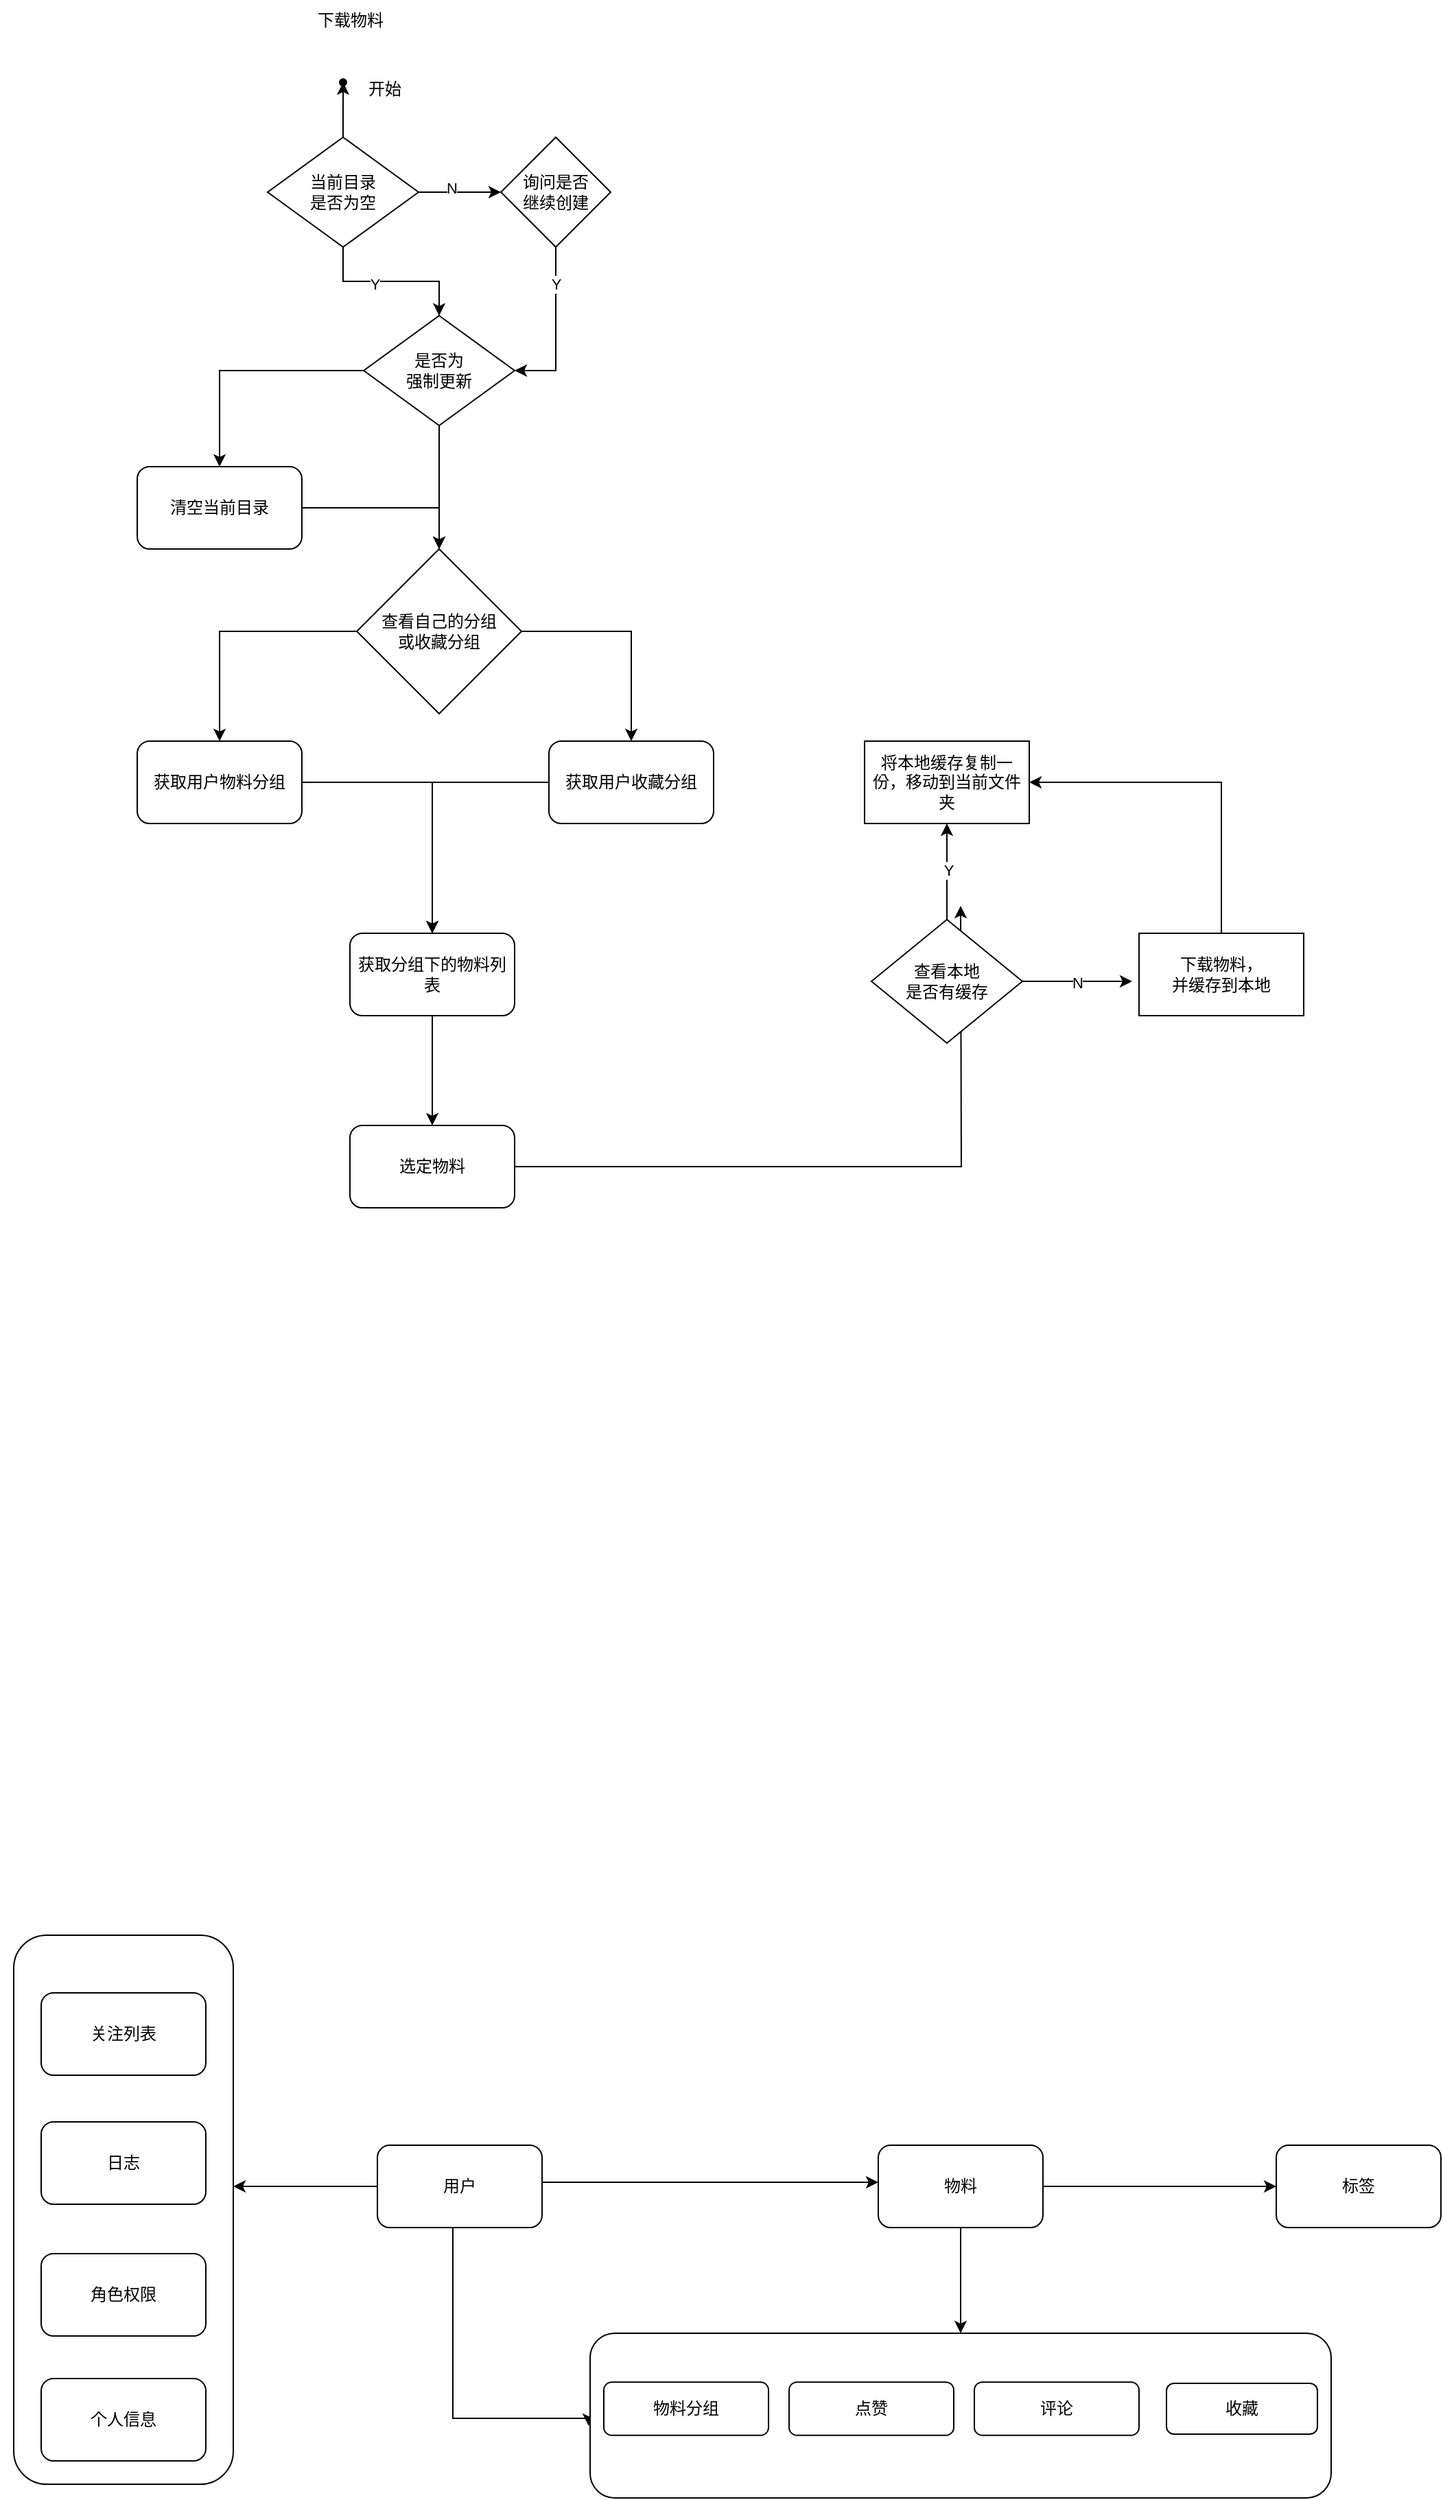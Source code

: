 <mxfile version="21.2.1" type="github">
  <diagram name="第 1 页" id="iro97GxwS_xEUklSWrAa">
    <mxGraphModel dx="2405" dy="1017" grid="1" gridSize="10" guides="1" tooltips="1" connect="1" arrows="1" fold="1" page="1" pageScale="1" pageWidth="827" pageHeight="1169" math="0" shadow="0">
      <root>
        <mxCell id="0" />
        <mxCell id="1" parent="0" />
        <mxCell id="gQOjVRHfvQnSekosGZ7e-61" value="" style="edgeStyle=orthogonalEdgeStyle;rounded=0;orthogonalLoop=1;jettySize=auto;html=1;" parent="1" source="gQOjVRHfvQnSekosGZ7e-65" target="gQOjVRHfvQnSekosGZ7e-66" edge="1">
          <mxGeometry relative="1" as="geometry" />
        </mxCell>
        <mxCell id="gQOjVRHfvQnSekosGZ7e-62" value="" style="edgeStyle=orthogonalEdgeStyle;rounded=0;orthogonalLoop=1;jettySize=auto;html=1;" parent="1" source="gQOjVRHfvQnSekosGZ7e-65" target="gQOjVRHfvQnSekosGZ7e-70" edge="1">
          <mxGeometry relative="1" as="geometry" />
        </mxCell>
        <mxCell id="BW6OdtowjOMbBxcRFkvH-1" value="N" style="edgeLabel;html=1;align=center;verticalAlign=middle;resizable=0;points=[];" parent="gQOjVRHfvQnSekosGZ7e-62" vertex="1" connectable="0">
          <mxGeometry x="-0.208" y="3" relative="1" as="geometry">
            <mxPoint as="offset" />
          </mxGeometry>
        </mxCell>
        <mxCell id="gQOjVRHfvQnSekosGZ7e-63" value="" style="edgeStyle=orthogonalEdgeStyle;rounded=0;orthogonalLoop=1;jettySize=auto;html=1;" parent="1" source="gQOjVRHfvQnSekosGZ7e-65" target="gQOjVRHfvQnSekosGZ7e-72" edge="1">
          <mxGeometry relative="1" as="geometry" />
        </mxCell>
        <mxCell id="gQOjVRHfvQnSekosGZ7e-64" value="Y" style="edgeLabel;html=1;align=center;verticalAlign=middle;resizable=0;points=[];" parent="gQOjVRHfvQnSekosGZ7e-63" vertex="1" connectable="0">
          <mxGeometry x="-0.201" y="-2" relative="1" as="geometry">
            <mxPoint as="offset" />
          </mxGeometry>
        </mxCell>
        <mxCell id="gQOjVRHfvQnSekosGZ7e-65" value="当前目录&lt;br&gt;是否为空" style="rhombus;whiteSpace=wrap;html=1;" parent="1" vertex="1">
          <mxGeometry x="45" y="780" width="110" height="80" as="geometry" />
        </mxCell>
        <mxCell id="gQOjVRHfvQnSekosGZ7e-66" value="" style="shape=waypoint;sketch=0;size=6;pointerEvents=1;points=[];fillColor=default;resizable=0;rotatable=0;perimeter=centerPerimeter;snapToPoint=1;" parent="1" vertex="1">
          <mxGeometry x="90" y="730" width="20" height="20" as="geometry" />
        </mxCell>
        <mxCell id="gQOjVRHfvQnSekosGZ7e-67" value="开始" style="text;html=1;align=center;verticalAlign=middle;resizable=0;points=[];autosize=1;strokeColor=none;fillColor=none;" parent="1" vertex="1">
          <mxGeometry x="105" y="730" width="50" height="30" as="geometry" />
        </mxCell>
        <mxCell id="gQOjVRHfvQnSekosGZ7e-68" style="edgeStyle=orthogonalEdgeStyle;rounded=0;orthogonalLoop=1;jettySize=auto;html=1;entryX=1;entryY=0.5;entryDx=0;entryDy=0;" parent="1" source="gQOjVRHfvQnSekosGZ7e-70" target="gQOjVRHfvQnSekosGZ7e-72" edge="1">
          <mxGeometry relative="1" as="geometry">
            <Array as="points">
              <mxPoint x="255" y="950" />
            </Array>
          </mxGeometry>
        </mxCell>
        <mxCell id="gQOjVRHfvQnSekosGZ7e-69" value="Y" style="edgeLabel;html=1;align=center;verticalAlign=middle;resizable=0;points=[];" parent="gQOjVRHfvQnSekosGZ7e-68" vertex="1" connectable="0">
          <mxGeometry x="-0.553" relative="1" as="geometry">
            <mxPoint as="offset" />
          </mxGeometry>
        </mxCell>
        <mxCell id="gQOjVRHfvQnSekosGZ7e-70" value="询问是否&lt;br&gt;继续创建" style="rhombus;whiteSpace=wrap;html=1;" parent="1" vertex="1">
          <mxGeometry x="215" y="780" width="80" height="80" as="geometry" />
        </mxCell>
        <mxCell id="dsMFC22zUSBMerJbWZYc-4" style="edgeStyle=orthogonalEdgeStyle;rounded=0;orthogonalLoop=1;jettySize=auto;html=1;exitX=0;exitY=0.5;exitDx=0;exitDy=0;entryX=0.5;entryY=0;entryDx=0;entryDy=0;" edge="1" parent="1" source="gQOjVRHfvQnSekosGZ7e-72" target="gQOjVRHfvQnSekosGZ7e-74">
          <mxGeometry relative="1" as="geometry" />
        </mxCell>
        <mxCell id="dsMFC22zUSBMerJbWZYc-6" value="" style="edgeStyle=orthogonalEdgeStyle;rounded=0;orthogonalLoop=1;jettySize=auto;html=1;" edge="1" parent="1" source="gQOjVRHfvQnSekosGZ7e-72" target="dsMFC22zUSBMerJbWZYc-5">
          <mxGeometry relative="1" as="geometry" />
        </mxCell>
        <mxCell id="gQOjVRHfvQnSekosGZ7e-72" value="是否为&lt;br&gt;强制更新" style="rhombus;whiteSpace=wrap;html=1;" parent="1" vertex="1">
          <mxGeometry x="115" y="910" width="110" height="80" as="geometry" />
        </mxCell>
        <mxCell id="dsMFC22zUSBMerJbWZYc-8" style="edgeStyle=orthogonalEdgeStyle;rounded=0;orthogonalLoop=1;jettySize=auto;html=1;entryX=0.5;entryY=0;entryDx=0;entryDy=0;" edge="1" parent="1" source="gQOjVRHfvQnSekosGZ7e-74" target="dsMFC22zUSBMerJbWZYc-5">
          <mxGeometry relative="1" as="geometry" />
        </mxCell>
        <mxCell id="gQOjVRHfvQnSekosGZ7e-74" value="清空当前目录" style="rounded=1;whiteSpace=wrap;html=1;" parent="1" vertex="1">
          <mxGeometry x="-50" y="1020" width="120" height="60" as="geometry" />
        </mxCell>
        <mxCell id="dsMFC22zUSBMerJbWZYc-23" style="edgeStyle=orthogonalEdgeStyle;rounded=0;orthogonalLoop=1;jettySize=auto;html=1;" edge="1" parent="1" source="gQOjVRHfvQnSekosGZ7e-76" target="dsMFC22zUSBMerJbWZYc-19">
          <mxGeometry relative="1" as="geometry" />
        </mxCell>
        <mxCell id="gQOjVRHfvQnSekosGZ7e-76" value="获取用户物料分组" style="rounded=1;whiteSpace=wrap;html=1;" parent="1" vertex="1">
          <mxGeometry x="-50" y="1220" width="120" height="60" as="geometry" />
        </mxCell>
        <mxCell id="gQOjVRHfvQnSekosGZ7e-79" value="" style="edgeStyle=orthogonalEdgeStyle;rounded=0;orthogonalLoop=1;jettySize=auto;html=1;" parent="1" source="gQOjVRHfvQnSekosGZ7e-80" edge="1">
          <mxGeometry relative="1" as="geometry">
            <mxPoint x="550" y="1340.0" as="targetPoint" />
          </mxGeometry>
        </mxCell>
        <mxCell id="gQOjVRHfvQnSekosGZ7e-80" value="选定物料" style="rounded=1;whiteSpace=wrap;html=1;" parent="1" vertex="1">
          <mxGeometry x="105" y="1500" width="120" height="60" as="geometry" />
        </mxCell>
        <mxCell id="gQOjVRHfvQnSekosGZ7e-85" value="下载物料" style="text;html=1;align=center;verticalAlign=middle;resizable=0;points=[];autosize=1;strokeColor=none;fillColor=none;" parent="1" vertex="1">
          <mxGeometry x="70" y="680" width="70" height="30" as="geometry" />
        </mxCell>
        <mxCell id="gQOjVRHfvQnSekosGZ7e-90" value="N" style="edgeStyle=orthogonalEdgeStyle;rounded=0;orthogonalLoop=1;jettySize=auto;html=1;" parent="1" source="gQOjVRHfvQnSekosGZ7e-87" edge="1">
          <mxGeometry relative="1" as="geometry">
            <mxPoint x="675" y="1395" as="targetPoint" />
          </mxGeometry>
        </mxCell>
        <mxCell id="gQOjVRHfvQnSekosGZ7e-92" value="" style="edgeStyle=orthogonalEdgeStyle;rounded=0;orthogonalLoop=1;jettySize=auto;html=1;" parent="1" source="gQOjVRHfvQnSekosGZ7e-87" target="gQOjVRHfvQnSekosGZ7e-91" edge="1">
          <mxGeometry relative="1" as="geometry" />
        </mxCell>
        <mxCell id="gQOjVRHfvQnSekosGZ7e-93" value="Y" style="edgeLabel;html=1;align=center;verticalAlign=middle;resizable=0;points=[];" parent="gQOjVRHfvQnSekosGZ7e-92" vertex="1" connectable="0">
          <mxGeometry x="0.043" y="-1" relative="1" as="geometry">
            <mxPoint as="offset" />
          </mxGeometry>
        </mxCell>
        <mxCell id="gQOjVRHfvQnSekosGZ7e-87" value="查看本地&lt;br&gt;是否有缓存" style="rhombus;whiteSpace=wrap;html=1;" parent="1" vertex="1">
          <mxGeometry x="485" y="1350" width="110" height="90" as="geometry" />
        </mxCell>
        <mxCell id="gQOjVRHfvQnSekosGZ7e-91" value="将本地缓存复制一份，移动到当前文件夹" style="whiteSpace=wrap;html=1;" parent="1" vertex="1">
          <mxGeometry x="480" y="1220" width="120" height="60" as="geometry" />
        </mxCell>
        <mxCell id="gQOjVRHfvQnSekosGZ7e-96" style="edgeStyle=orthogonalEdgeStyle;rounded=0;orthogonalLoop=1;jettySize=auto;html=1;entryX=1;entryY=0.5;entryDx=0;entryDy=0;" parent="1" source="gQOjVRHfvQnSekosGZ7e-95" target="gQOjVRHfvQnSekosGZ7e-91" edge="1">
          <mxGeometry relative="1" as="geometry">
            <Array as="points">
              <mxPoint x="740" y="1250" />
            </Array>
          </mxGeometry>
        </mxCell>
        <mxCell id="gQOjVRHfvQnSekosGZ7e-95" value="下载物料，&lt;br style=&quot;border-color: var(--border-color);&quot;&gt;并缓存到本地" style="whiteSpace=wrap;html=1;" parent="1" vertex="1">
          <mxGeometry x="680" y="1360" width="120" height="60" as="geometry" />
        </mxCell>
        <mxCell id="DM6NUEkE_TzlCO-Vfbn1-55" value="" style="group" parent="1" vertex="1" connectable="0">
          <mxGeometry x="-150" y="1520" width="160" height="470" as="geometry" />
        </mxCell>
        <mxCell id="DM6NUEkE_TzlCO-Vfbn1-53" value="" style="rounded=1;whiteSpace=wrap;html=1;" parent="DM6NUEkE_TzlCO-Vfbn1-55" vertex="1">
          <mxGeometry x="10" y="570" width="160" height="400" as="geometry" />
        </mxCell>
        <mxCell id="DM6NUEkE_TzlCO-Vfbn1-10" value="个人信息" style="whiteSpace=wrap;html=1;rounded=1;" parent="DM6NUEkE_TzlCO-Vfbn1-55" vertex="1">
          <mxGeometry x="30" y="893" width="120" height="60" as="geometry" />
        </mxCell>
        <mxCell id="DM6NUEkE_TzlCO-Vfbn1-14" value="角色权限" style="rounded=1;whiteSpace=wrap;html=1;" parent="DM6NUEkE_TzlCO-Vfbn1-55" vertex="1">
          <mxGeometry x="30" y="802" width="120" height="60" as="geometry" />
        </mxCell>
        <mxCell id="DM6NUEkE_TzlCO-Vfbn1-16" value="关注列表" style="rounded=1;whiteSpace=wrap;html=1;" parent="DM6NUEkE_TzlCO-Vfbn1-55" vertex="1">
          <mxGeometry x="30" y="612" width="120" height="60" as="geometry" />
        </mxCell>
        <mxCell id="DM6NUEkE_TzlCO-Vfbn1-20" value="日志" style="rounded=1;whiteSpace=wrap;html=1;" parent="DM6NUEkE_TzlCO-Vfbn1-55" vertex="1">
          <mxGeometry x="30" y="706" width="120" height="60" as="geometry" />
        </mxCell>
        <mxCell id="DM6NUEkE_TzlCO-Vfbn1-13" value="" style="edgeStyle=orthogonalEdgeStyle;rounded=0;orthogonalLoop=1;jettySize=auto;html=1;" parent="1" source="DM6NUEkE_TzlCO-Vfbn1-8" target="DM6NUEkE_TzlCO-Vfbn1-12" edge="1">
          <mxGeometry relative="1" as="geometry">
            <Array as="points">
              <mxPoint x="280" y="2270" />
              <mxPoint x="280" y="2270" />
            </Array>
          </mxGeometry>
        </mxCell>
        <mxCell id="DM6NUEkE_TzlCO-Vfbn1-51" style="edgeStyle=orthogonalEdgeStyle;rounded=0;orthogonalLoop=1;jettySize=auto;html=1;entryX=-0.002;entryY=0.562;entryDx=0;entryDy=0;entryPerimeter=0;" parent="1" source="DM6NUEkE_TzlCO-Vfbn1-8" target="DM6NUEkE_TzlCO-Vfbn1-48" edge="1">
          <mxGeometry relative="1" as="geometry">
            <Array as="points">
              <mxPoint x="180" y="2442" />
            </Array>
          </mxGeometry>
        </mxCell>
        <mxCell id="DM6NUEkE_TzlCO-Vfbn1-59" style="edgeStyle=orthogonalEdgeStyle;rounded=0;orthogonalLoop=1;jettySize=auto;html=1;" parent="1" source="DM6NUEkE_TzlCO-Vfbn1-8" edge="1">
          <mxGeometry relative="1" as="geometry">
            <mxPoint x="20" y="2273" as="targetPoint" />
          </mxGeometry>
        </mxCell>
        <mxCell id="DM6NUEkE_TzlCO-Vfbn1-8" value="用户" style="rounded=1;whiteSpace=wrap;html=1;" parent="1" vertex="1">
          <mxGeometry x="125" y="2243" width="120" height="60" as="geometry" />
        </mxCell>
        <mxCell id="DM6NUEkE_TzlCO-Vfbn1-52" style="edgeStyle=orthogonalEdgeStyle;rounded=0;orthogonalLoop=1;jettySize=auto;html=1;entryX=0;entryY=0.5;entryDx=0;entryDy=0;" parent="1" source="DM6NUEkE_TzlCO-Vfbn1-12" target="DM6NUEkE_TzlCO-Vfbn1-21" edge="1">
          <mxGeometry relative="1" as="geometry" />
        </mxCell>
        <mxCell id="DM6NUEkE_TzlCO-Vfbn1-61" style="edgeStyle=orthogonalEdgeStyle;rounded=0;orthogonalLoop=1;jettySize=auto;html=1;" parent="1" source="DM6NUEkE_TzlCO-Vfbn1-12" target="DM6NUEkE_TzlCO-Vfbn1-48" edge="1">
          <mxGeometry relative="1" as="geometry" />
        </mxCell>
        <mxCell id="DM6NUEkE_TzlCO-Vfbn1-12" value="物料" style="whiteSpace=wrap;html=1;rounded=1;" parent="1" vertex="1">
          <mxGeometry x="490" y="2243" width="120" height="60" as="geometry" />
        </mxCell>
        <mxCell id="DM6NUEkE_TzlCO-Vfbn1-21" value="标签" style="rounded=1;whiteSpace=wrap;html=1;" parent="1" vertex="1">
          <mxGeometry x="780" y="2243" width="120" height="60" as="geometry" />
        </mxCell>
        <mxCell id="DM6NUEkE_TzlCO-Vfbn1-49" value="" style="group" parent="1" vertex="1" connectable="0">
          <mxGeometry x="280" y="2380" width="540" height="120" as="geometry" />
        </mxCell>
        <mxCell id="DM6NUEkE_TzlCO-Vfbn1-48" value="" style="rounded=1;whiteSpace=wrap;html=1;container=1;" parent="DM6NUEkE_TzlCO-Vfbn1-49" vertex="1">
          <mxGeometry width="540" height="120" as="geometry" />
        </mxCell>
        <mxCell id="DM6NUEkE_TzlCO-Vfbn1-60" value="收藏" style="rounded=1;whiteSpace=wrap;html=1;" parent="DM6NUEkE_TzlCO-Vfbn1-48" vertex="1">
          <mxGeometry x="420" y="36.5" width="110" height="37" as="geometry" />
        </mxCell>
        <mxCell id="DM6NUEkE_TzlCO-Vfbn1-18" value="点赞" style="rounded=1;whiteSpace=wrap;html=1;" parent="DM6NUEkE_TzlCO-Vfbn1-49" vertex="1">
          <mxGeometry x="145" y="35.588" width="120" height="38.824" as="geometry" />
        </mxCell>
        <mxCell id="DM6NUEkE_TzlCO-Vfbn1-39" value="评论" style="rounded=1;whiteSpace=wrap;html=1;" parent="DM6NUEkE_TzlCO-Vfbn1-49" vertex="1">
          <mxGeometry x="280" y="35.588" width="120" height="38.824" as="geometry" />
        </mxCell>
        <mxCell id="DM6NUEkE_TzlCO-Vfbn1-45" value="物料分组" style="rounded=1;whiteSpace=wrap;html=1;" parent="DM6NUEkE_TzlCO-Vfbn1-49" vertex="1">
          <mxGeometry x="10" y="35.588" width="120" height="38.824" as="geometry" />
        </mxCell>
        <mxCell id="dsMFC22zUSBMerJbWZYc-16" style="edgeStyle=orthogonalEdgeStyle;rounded=0;orthogonalLoop=1;jettySize=auto;html=1;entryX=0.5;entryY=0;entryDx=0;entryDy=0;" edge="1" parent="1" source="dsMFC22zUSBMerJbWZYc-5" target="gQOjVRHfvQnSekosGZ7e-76">
          <mxGeometry relative="1" as="geometry" />
        </mxCell>
        <mxCell id="dsMFC22zUSBMerJbWZYc-20" style="edgeStyle=orthogonalEdgeStyle;rounded=0;orthogonalLoop=1;jettySize=auto;html=1;entryX=0.5;entryY=0;entryDx=0;entryDy=0;" edge="1" parent="1" source="dsMFC22zUSBMerJbWZYc-5" target="dsMFC22zUSBMerJbWZYc-18">
          <mxGeometry relative="1" as="geometry" />
        </mxCell>
        <mxCell id="dsMFC22zUSBMerJbWZYc-5" value="查看自己的分组&lt;br&gt;或收藏分组" style="rhombus;whiteSpace=wrap;html=1;" vertex="1" parent="1">
          <mxGeometry x="110" y="1080" width="120" height="120" as="geometry" />
        </mxCell>
        <mxCell id="dsMFC22zUSBMerJbWZYc-24" style="edgeStyle=orthogonalEdgeStyle;rounded=0;orthogonalLoop=1;jettySize=auto;html=1;entryX=0.5;entryY=0;entryDx=0;entryDy=0;" edge="1" parent="1" source="dsMFC22zUSBMerJbWZYc-18" target="dsMFC22zUSBMerJbWZYc-19">
          <mxGeometry relative="1" as="geometry" />
        </mxCell>
        <mxCell id="dsMFC22zUSBMerJbWZYc-18" value="获取用户收藏分组" style="rounded=1;whiteSpace=wrap;html=1;" vertex="1" parent="1">
          <mxGeometry x="250" y="1220" width="120" height="60" as="geometry" />
        </mxCell>
        <mxCell id="dsMFC22zUSBMerJbWZYc-25" value="" style="edgeStyle=orthogonalEdgeStyle;rounded=0;orthogonalLoop=1;jettySize=auto;html=1;" edge="1" parent="1" source="dsMFC22zUSBMerJbWZYc-19" target="gQOjVRHfvQnSekosGZ7e-80">
          <mxGeometry relative="1" as="geometry" />
        </mxCell>
        <mxCell id="dsMFC22zUSBMerJbWZYc-19" value="获取分组下的物料列表" style="rounded=1;whiteSpace=wrap;html=1;" vertex="1" parent="1">
          <mxGeometry x="105" y="1360" width="120" height="60" as="geometry" />
        </mxCell>
      </root>
    </mxGraphModel>
  </diagram>
</mxfile>
